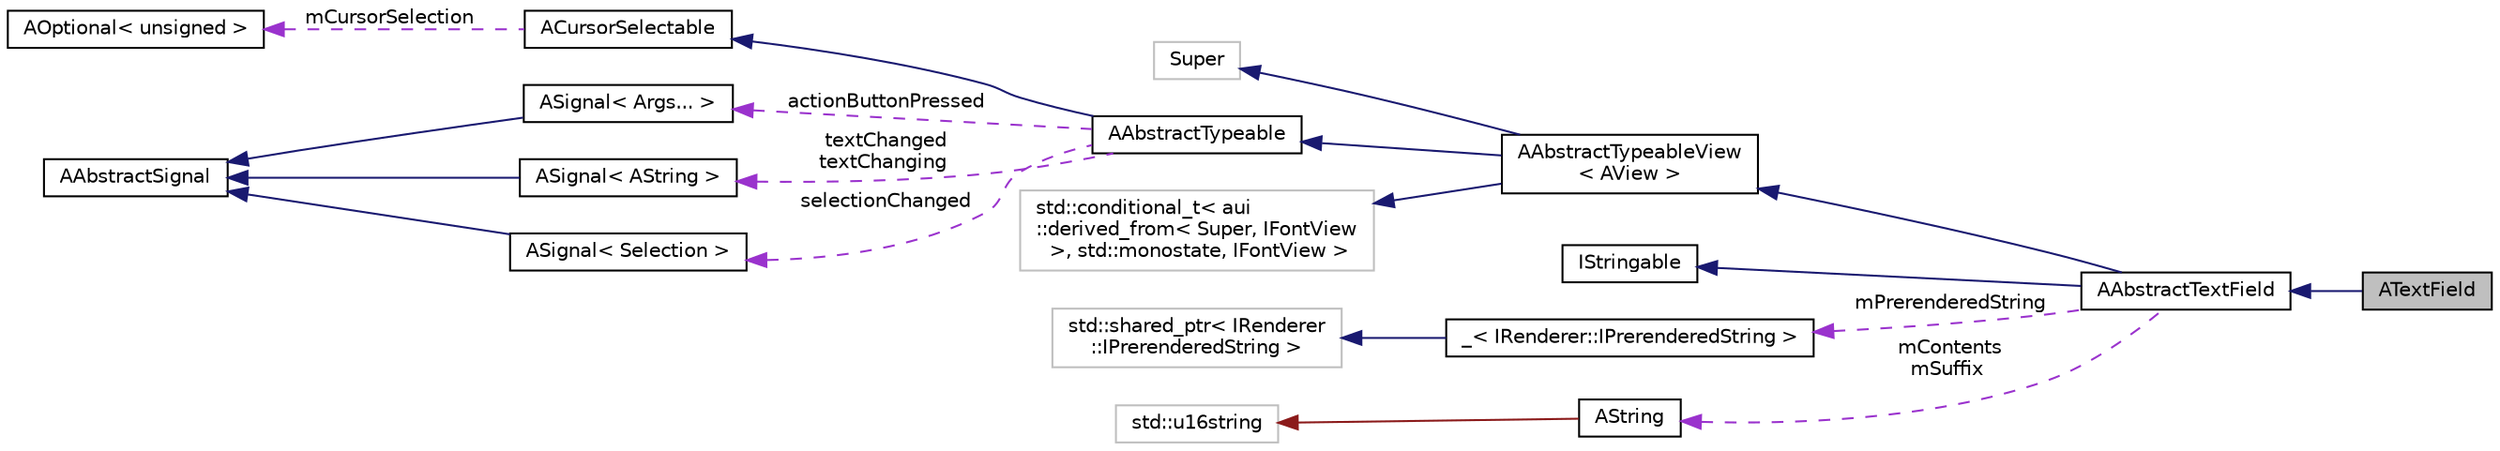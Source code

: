digraph "ATextField"
{
 // LATEX_PDF_SIZE
  edge [fontname="Helvetica",fontsize="10",labelfontname="Helvetica",labelfontsize="10"];
  node [fontname="Helvetica",fontsize="10",shape=record];
  rankdir="LR";
  Node1 [label="ATextField",height=0.2,width=0.4,color="black", fillcolor="grey75", style="filled", fontcolor="black",tooltip="Editable field with text to receive a text input from the user."];
  Node2 -> Node1 [dir="back",color="midnightblue",fontsize="10",style="solid",fontname="Helvetica"];
  Node2 [label="AAbstractTextField",height=0.2,width=0.4,color="black", fillcolor="white", style="filled",URL="$classAAbstractTextField.html",tooltip="Text field implementation."];
  Node3 -> Node2 [dir="back",color="midnightblue",fontsize="10",style="solid",fontname="Helvetica"];
  Node3 [label="AAbstractTypeableView\l\< AView \>",height=0.2,width=0.4,color="black", fillcolor="white", style="filled",URL="$classAAbstractTypeableView.html",tooltip=" "];
  Node4 -> Node3 [dir="back",color="midnightblue",fontsize="10",style="solid",fontname="Helvetica"];
  Node4 [label="Super",height=0.2,width=0.4,color="grey75", fillcolor="white", style="filled",tooltip=" "];
  Node5 -> Node3 [dir="back",color="midnightblue",fontsize="10",style="solid",fontname="Helvetica"];
  Node5 [label="AAbstractTypeable",height=0.2,width=0.4,color="black", fillcolor="white", style="filled",URL="$classAAbstractTypeable.html",tooltip="Base class for AAbstractTypeableView which is template class."];
  Node6 -> Node5 [dir="back",color="midnightblue",fontsize="10",style="solid",fontname="Helvetica"];
  Node6 [label="ACursorSelectable",height=0.2,width=0.4,color="black", fillcolor="white", style="filled",URL="$classACursorSelectable.html",tooltip=" "];
  Node7 -> Node6 [dir="back",color="darkorchid3",fontsize="10",style="dashed",label=" mCursorSelection" ,fontname="Helvetica"];
  Node7 [label="AOptional\< unsigned \>",height=0.2,width=0.4,color="black", fillcolor="white", style="filled",URL="$classAOptional.html",tooltip=" "];
  Node8 -> Node5 [dir="back",color="darkorchid3",fontsize="10",style="dashed",label=" actionButtonPressed" ,fontname="Helvetica"];
  Node8 [label="ASignal\< Args... \>",height=0.2,width=0.4,color="black", fillcolor="white", style="filled",URL="$classASignal.html",tooltip=" "];
  Node9 -> Node8 [dir="back",color="midnightblue",fontsize="10",style="solid",fontname="Helvetica"];
  Node9 [label="AAbstractSignal",height=0.2,width=0.4,color="black", fillcolor="white", style="filled",URL="$classAAbstractSignal.html",tooltip="Base class for signal."];
  Node10 -> Node5 [dir="back",color="darkorchid3",fontsize="10",style="dashed",label=" textChanged\ntextChanging" ,fontname="Helvetica"];
  Node10 [label="ASignal\< AString \>",height=0.2,width=0.4,color="black", fillcolor="white", style="filled",URL="$classASignal.html",tooltip=" "];
  Node9 -> Node10 [dir="back",color="midnightblue",fontsize="10",style="solid",fontname="Helvetica"];
  Node11 -> Node5 [dir="back",color="darkorchid3",fontsize="10",style="dashed",label=" selectionChanged" ,fontname="Helvetica"];
  Node11 [label="ASignal\< Selection \>",height=0.2,width=0.4,color="black", fillcolor="white", style="filled",URL="$classASignal.html",tooltip=" "];
  Node9 -> Node11 [dir="back",color="midnightblue",fontsize="10",style="solid",fontname="Helvetica"];
  Node12 -> Node3 [dir="back",color="midnightblue",fontsize="10",style="solid",fontname="Helvetica"];
  Node12 [label="std::conditional_t\< aui\l::derived_from\< Super, IFontView\l \>, std::monostate, IFontView \>",height=0.2,width=0.4,color="grey75", fillcolor="white", style="filled",tooltip=" "];
  Node13 -> Node2 [dir="back",color="midnightblue",fontsize="10",style="solid",fontname="Helvetica"];
  Node13 [label="IStringable",height=0.2,width=0.4,color="black", fillcolor="white", style="filled",URL="$classIStringable.html",tooltip="Object that can be converted to string."];
  Node14 -> Node2 [dir="back",color="darkorchid3",fontsize="10",style="dashed",label=" mPrerenderedString" ,fontname="Helvetica"];
  Node14 [label="_\< IRenderer::IPrerenderedString \>",height=0.2,width=0.4,color="black", fillcolor="white", style="filled",URL="$class__.html",tooltip=" "];
  Node15 -> Node14 [dir="back",color="midnightblue",fontsize="10",style="solid",fontname="Helvetica"];
  Node15 [label="std::shared_ptr\< IRenderer\l::IPrerenderedString \>",height=0.2,width=0.4,color="grey75", fillcolor="white", style="filled",tooltip=" "];
  Node16 -> Node2 [dir="back",color="darkorchid3",fontsize="10",style="dashed",label=" mContents\nmSuffix" ,fontname="Helvetica"];
  Node16 [label="AString",height=0.2,width=0.4,color="black", fillcolor="white", style="filled",URL="$classAString.html",tooltip="Represents a Unicode character string."];
  Node17 -> Node16 [dir="back",color="firebrick4",fontsize="10",style="solid",fontname="Helvetica"];
  Node17 [label="std::u16string",height=0.2,width=0.4,color="grey75", fillcolor="white", style="filled",tooltip=" "];
}
